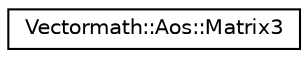 digraph "Graphical Class Hierarchy"
{
  edge [fontname="Helvetica",fontsize="10",labelfontname="Helvetica",labelfontsize="10"];
  node [fontname="Helvetica",fontsize="10",shape=record];
  rankdir="LR";
  Node1 [label="Vectormath::Aos::Matrix3",height=0.2,width=0.4,color="black", fillcolor="white", style="filled",URL="$class_vectormath_1_1_aos_1_1_matrix3.html"];
}
